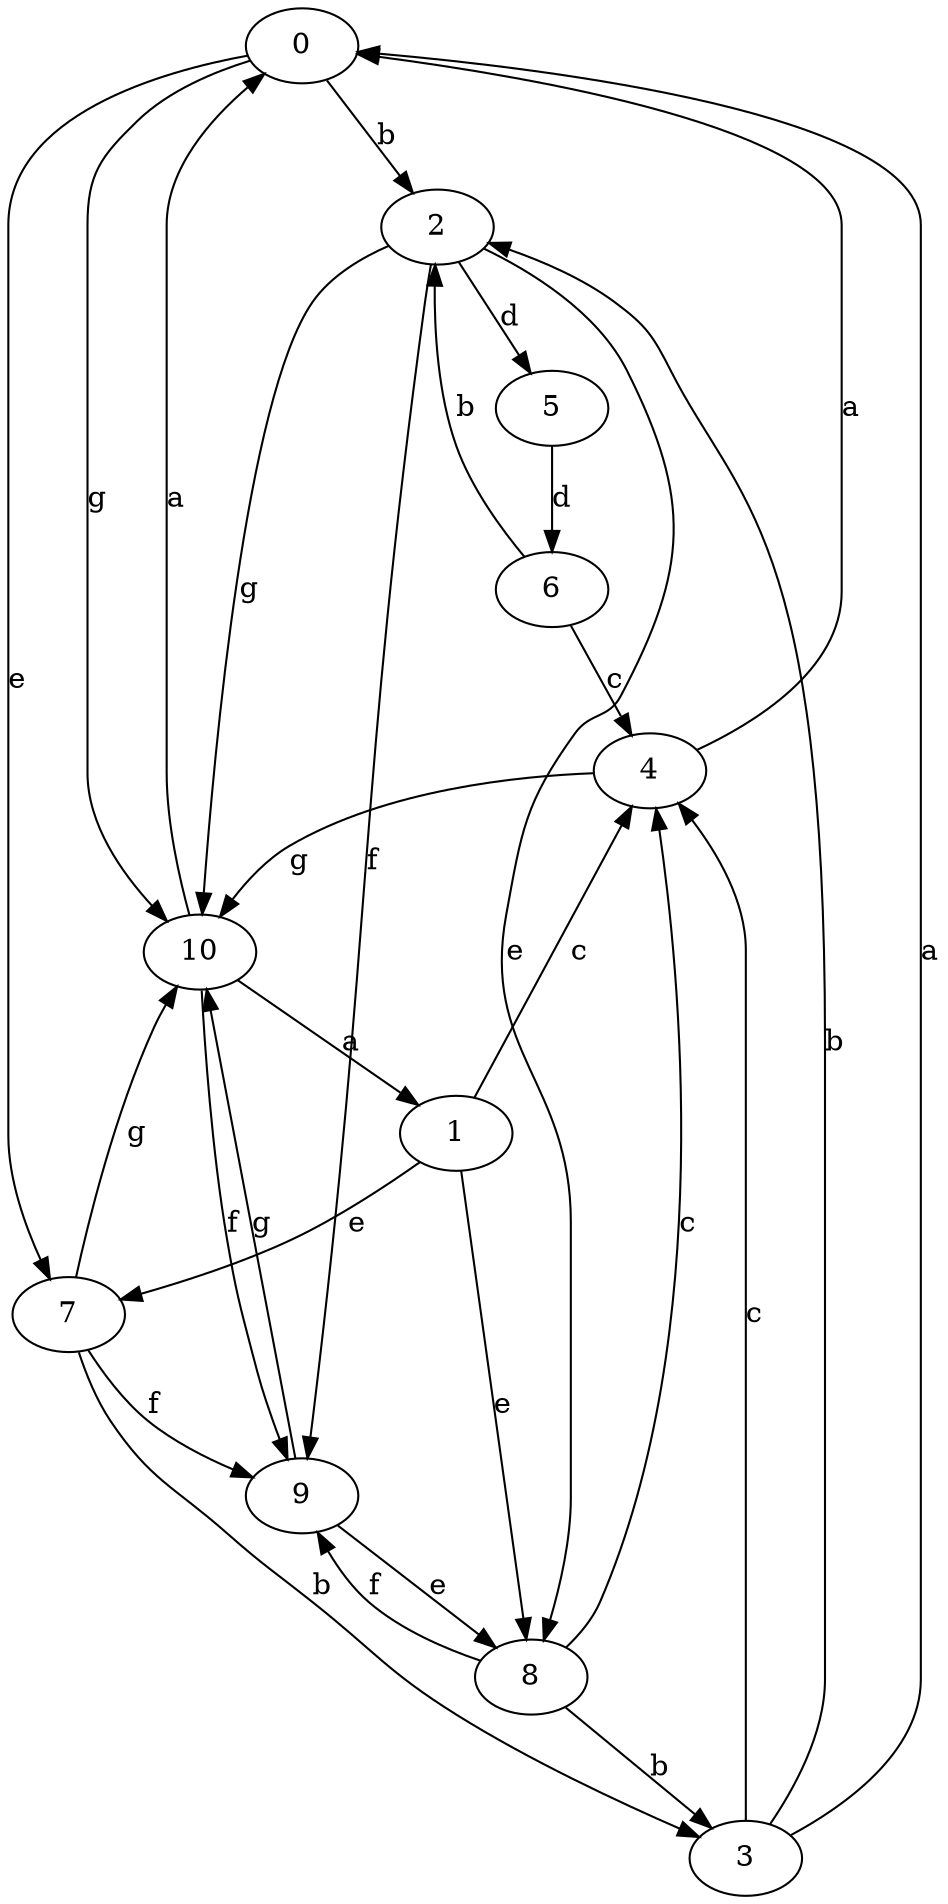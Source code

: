 strict digraph  {
0;
1;
2;
3;
4;
5;
6;
7;
8;
9;
10;
0 -> 2  [label=b];
0 -> 7  [label=e];
0 -> 10  [label=g];
1 -> 4  [label=c];
1 -> 7  [label=e];
1 -> 8  [label=e];
2 -> 5  [label=d];
2 -> 8  [label=e];
2 -> 9  [label=f];
2 -> 10  [label=g];
3 -> 0  [label=a];
3 -> 2  [label=b];
3 -> 4  [label=c];
4 -> 0  [label=a];
4 -> 10  [label=g];
5 -> 6  [label=d];
6 -> 2  [label=b];
6 -> 4  [label=c];
7 -> 3  [label=b];
7 -> 9  [label=f];
7 -> 10  [label=g];
8 -> 3  [label=b];
8 -> 4  [label=c];
8 -> 9  [label=f];
9 -> 8  [label=e];
9 -> 10  [label=g];
10 -> 0  [label=a];
10 -> 1  [label=a];
10 -> 9  [label=f];
}
